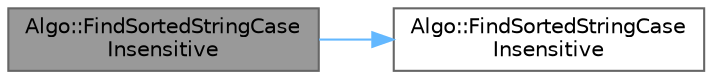 digraph "Algo::FindSortedStringCaseInsensitive"
{
 // INTERACTIVE_SVG=YES
 // LATEX_PDF_SIZE
  bgcolor="transparent";
  edge [fontname=Helvetica,fontsize=10,labelfontname=Helvetica,labelfontsize=10];
  node [fontname=Helvetica,fontsize=10,shape=box,height=0.2,width=0.4];
  rankdir="LR";
  Node1 [id="Node000001",label="Algo::FindSortedStringCase\lInsensitive",height=0.2,width=0.4,color="gray40", fillcolor="grey60", style="filled", fontcolor="black",tooltip="Finds a string in an array of sorted strings, by case-insensitive search, by using binary subdivision..."];
  Node1 -> Node2 [id="edge1_Node000001_Node000002",color="steelblue1",style="solid",tooltip=" "];
  Node2 [id="Node000002",label="Algo::FindSortedStringCase\lInsensitive",height=0.2,width=0.4,color="grey40", fillcolor="white", style="filled",URL="$db/d33/namespaceAlgo.html#a15162df6bb6058dc32b4b6448ffcf24f",tooltip="Finds a string in an array of sorted strings, by case-insensitive search, by using binary subdivision..."];
}
